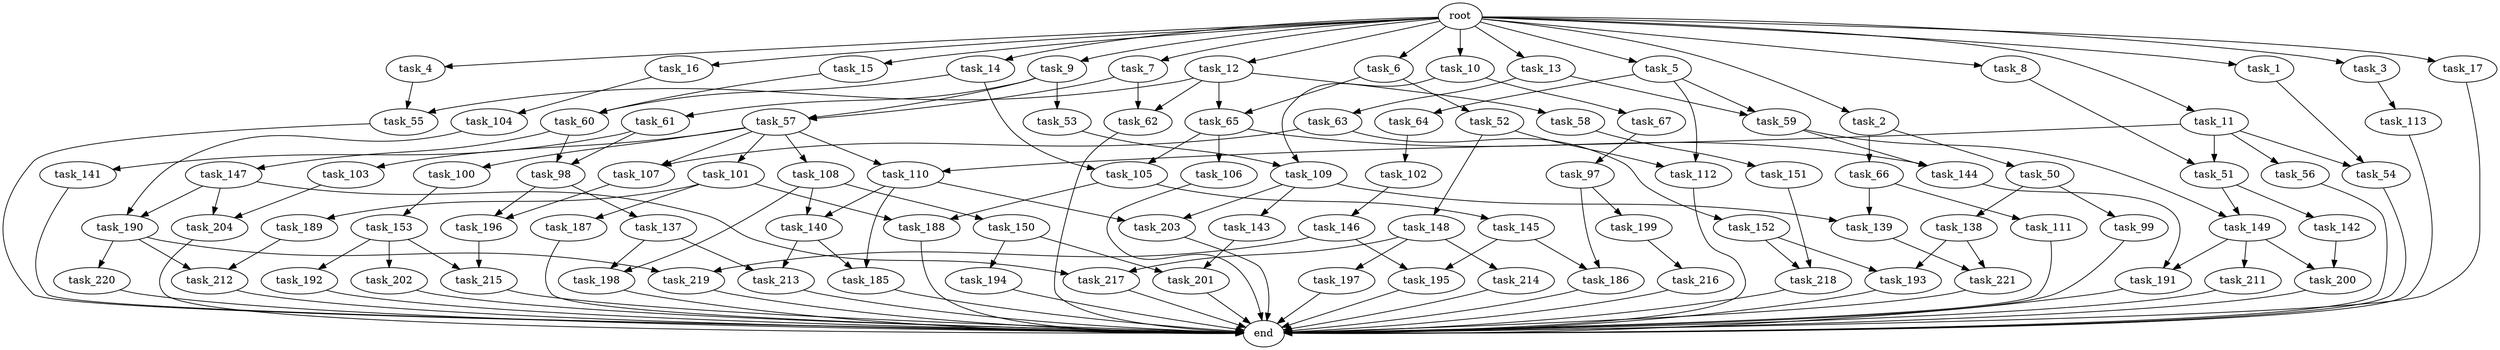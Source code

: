 digraph G {
  task_105 [size="936302870528.000000"];
  task_140 [size="1005022347264.000000"];
  task_15 [size="1024.000000"];
  task_55 [size="1554778161152.000000"];
  task_102 [size="309237645312.000000"];
  task_212 [size="635655159808.000000"];
  task_143 [size="137438953472.000000"];
  task_138 [size="695784701952.000000"];
  task_153 [size="858993459200.000000"];
  task_191 [size="274877906944.000000"];
  task_7 [size="1024.000000"];
  task_104 [size="858993459200.000000"];
  task_220 [size="420906795008.000000"];
  task_197 [size="420906795008.000000"];
  task_214 [size="420906795008.000000"];
  task_106 [size="77309411328.000000"];
  task_204 [size="1717986918400.000000"];
  task_196 [size="523986010112.000000"];
  task_67 [size="695784701952.000000"];
  task_98 [size="970662608896.000000"];
  task_9 [size="1024.000000"];
  task_56 [size="34359738368.000000"];
  task_199 [size="309237645312.000000"];
  task_50 [size="309237645312.000000"];
  task_216 [size="214748364800.000000"];
  task_112 [size="996432412672.000000"];
  task_147 [size="420906795008.000000"];
  task_185 [size="1168231104512.000000"];
  task_59 [size="446676598784.000000"];
  task_142 [size="214748364800.000000"];
  task_217 [size="1279900254208.000000"];
  task_64 [size="137438953472.000000"];
  task_198 [size="1391569403904.000000"];
  task_65 [size="730144440320.000000"];
  task_150 [size="695784701952.000000"];
  task_188 [size="1073741824000.000000"];
  task_63 [size="309237645312.000000"];
  task_58 [size="695784701952.000000"];
  task_113 [size="420906795008.000000"];
  task_190 [size="1554778161152.000000"];
  task_54 [size="68719476736.000000"];
  task_61 [size="214748364800.000000"];
  task_11 [size="1024.000000"];
  task_145 [size="858993459200.000000"];
  task_1 [size="1024.000000"];
  task_53 [size="214748364800.000000"];
  task_109 [size="773094113280.000000"];
  task_97 [size="214748364800.000000"];
  task_201 [size="618475290624.000000"];
  task_189 [size="214748364800.000000"];
  task_99 [size="695784701952.000000"];
  task_146 [size="549755813888.000000"];
  task_194 [size="309237645312.000000"];
  task_62 [size="910533066752.000000"];
  task_66 [size="309237645312.000000"];
  task_213 [size="1554778161152.000000"];
  task_52 [size="34359738368.000000"];
  task_195 [size="858993459200.000000"];
  end [size="0.000000"];
  task_144 [size="936302870528.000000"];
  task_192 [size="420906795008.000000"];
  task_4 [size="1024.000000"];
  task_60 [size="1717986918400.000000"];
  task_10 [size="1024.000000"];
  task_193 [size="111669149696.000000"];
  task_8 [size="1024.000000"];
  task_100 [size="137438953472.000000"];
  task_137 [size="309237645312.000000"];
  task_51 [size="455266533376.000000"];
  task_14 [size="1024.000000"];
  task_12 [size="1024.000000"];
  task_13 [size="1024.000000"];
  task_187 [size="214748364800.000000"];
  task_108 [size="137438953472.000000"];
  task_3 [size="1024.000000"];
  task_139 [size="214748364800.000000"];
  task_218 [size="893353197568.000000"];
  task_103 [size="137438953472.000000"];
  task_203 [size="446676598784.000000"];
  task_6 [size="1024.000000"];
  task_219 [size="730144440320.000000"];
  task_2 [size="1024.000000"];
  task_141 [size="549755813888.000000"];
  task_221 [size="111669149696.000000"];
  task_186 [size="858993459200.000000"];
  task_57 [size="429496729600.000000"];
  task_107 [size="446676598784.000000"];
  task_211 [size="137438953472.000000"];
  task_149 [size="1073741824000.000000"];
  task_17 [size="1024.000000"];
  task_202 [size="420906795008.000000"];
  task_200 [size="996432412672.000000"];
  root [size="0.000000"];
  task_148 [size="858993459200.000000"];
  task_101 [size="137438953472.000000"];
  task_16 [size="1024.000000"];
  task_152 [size="309237645312.000000"];
  task_5 [size="1024.000000"];
  task_215 [size="558345748480.000000"];
  task_110 [size="171798691840.000000"];
  task_111 [size="77309411328.000000"];
  task_151 [size="858993459200.000000"];

  task_105 -> task_145 [size="838860800.000000"];
  task_105 -> task_188 [size="838860800.000000"];
  task_140 -> task_213 [size="838860800.000000"];
  task_140 -> task_185 [size="838860800.000000"];
  task_15 -> task_60 [size="838860800.000000"];
  task_55 -> end [size="1.000000"];
  task_102 -> task_146 [size="536870912.000000"];
  task_212 -> end [size="1.000000"];
  task_143 -> task_201 [size="301989888.000000"];
  task_138 -> task_193 [size="75497472.000000"];
  task_138 -> task_221 [size="75497472.000000"];
  task_153 -> task_215 [size="411041792.000000"];
  task_153 -> task_192 [size="411041792.000000"];
  task_153 -> task_202 [size="411041792.000000"];
  task_191 -> end [size="1.000000"];
  task_7 -> task_57 [size="209715200.000000"];
  task_7 -> task_62 [size="209715200.000000"];
  task_104 -> task_190 [size="679477248.000000"];
  task_220 -> end [size="1.000000"];
  task_197 -> end [size="1.000000"];
  task_214 -> end [size="1.000000"];
  task_106 -> end [size="1.000000"];
  task_204 -> end [size="1.000000"];
  task_196 -> task_215 [size="134217728.000000"];
  task_67 -> task_97 [size="209715200.000000"];
  task_98 -> task_137 [size="301989888.000000"];
  task_98 -> task_196 [size="301989888.000000"];
  task_9 -> task_53 [size="209715200.000000"];
  task_9 -> task_57 [size="209715200.000000"];
  task_9 -> task_61 [size="209715200.000000"];
  task_56 -> end [size="1.000000"];
  task_199 -> task_216 [size="209715200.000000"];
  task_50 -> task_138 [size="679477248.000000"];
  task_50 -> task_99 [size="679477248.000000"];
  task_216 -> end [size="1.000000"];
  task_112 -> end [size="1.000000"];
  task_147 -> task_204 [size="838860800.000000"];
  task_147 -> task_217 [size="838860800.000000"];
  task_147 -> task_190 [size="838860800.000000"];
  task_185 -> end [size="1.000000"];
  task_59 -> task_144 [size="838860800.000000"];
  task_59 -> task_149 [size="838860800.000000"];
  task_142 -> task_200 [size="838860800.000000"];
  task_217 -> end [size="1.000000"];
  task_64 -> task_102 [size="301989888.000000"];
  task_198 -> end [size="1.000000"];
  task_65 -> task_144 [size="75497472.000000"];
  task_65 -> task_105 [size="75497472.000000"];
  task_65 -> task_106 [size="75497472.000000"];
  task_150 -> task_201 [size="301989888.000000"];
  task_150 -> task_194 [size="301989888.000000"];
  task_188 -> end [size="1.000000"];
  task_63 -> task_107 [size="301989888.000000"];
  task_63 -> task_152 [size="301989888.000000"];
  task_58 -> task_151 [size="838860800.000000"];
  task_113 -> end [size="1.000000"];
  task_190 -> task_212 [size="411041792.000000"];
  task_190 -> task_220 [size="411041792.000000"];
  task_190 -> task_219 [size="411041792.000000"];
  task_54 -> end [size="1.000000"];
  task_61 -> task_141 [size="536870912.000000"];
  task_61 -> task_98 [size="536870912.000000"];
  task_11 -> task_56 [size="33554432.000000"];
  task_11 -> task_51 [size="33554432.000000"];
  task_11 -> task_54 [size="33554432.000000"];
  task_11 -> task_110 [size="33554432.000000"];
  task_145 -> task_195 [size="536870912.000000"];
  task_145 -> task_186 [size="536870912.000000"];
  task_1 -> task_54 [size="33554432.000000"];
  task_53 -> task_109 [size="75497472.000000"];
  task_109 -> task_143 [size="134217728.000000"];
  task_109 -> task_203 [size="134217728.000000"];
  task_109 -> task_139 [size="134217728.000000"];
  task_97 -> task_199 [size="301989888.000000"];
  task_97 -> task_186 [size="301989888.000000"];
  task_201 -> end [size="1.000000"];
  task_189 -> task_212 [size="209715200.000000"];
  task_99 -> end [size="1.000000"];
  task_146 -> task_195 [size="301989888.000000"];
  task_146 -> task_219 [size="301989888.000000"];
  task_194 -> end [size="1.000000"];
  task_62 -> end [size="1.000000"];
  task_66 -> task_111 [size="75497472.000000"];
  task_66 -> task_139 [size="75497472.000000"];
  task_213 -> end [size="1.000000"];
  task_52 -> task_112 [size="838860800.000000"];
  task_52 -> task_148 [size="838860800.000000"];
  task_195 -> end [size="1.000000"];
  task_144 -> task_191 [size="134217728.000000"];
  task_192 -> end [size="1.000000"];
  task_4 -> task_55 [size="838860800.000000"];
  task_60 -> task_147 [size="411041792.000000"];
  task_60 -> task_98 [size="411041792.000000"];
  task_10 -> task_109 [size="679477248.000000"];
  task_10 -> task_67 [size="679477248.000000"];
  task_193 -> end [size="1.000000"];
  task_8 -> task_51 [size="411041792.000000"];
  task_100 -> task_153 [size="838860800.000000"];
  task_137 -> task_213 [size="679477248.000000"];
  task_137 -> task_198 [size="679477248.000000"];
  task_51 -> task_149 [size="209715200.000000"];
  task_51 -> task_142 [size="209715200.000000"];
  task_14 -> task_60 [size="838860800.000000"];
  task_14 -> task_105 [size="838860800.000000"];
  task_12 -> task_58 [size="679477248.000000"];
  task_12 -> task_65 [size="679477248.000000"];
  task_12 -> task_55 [size="679477248.000000"];
  task_12 -> task_62 [size="679477248.000000"];
  task_13 -> task_63 [size="301989888.000000"];
  task_13 -> task_59 [size="301989888.000000"];
  task_187 -> end [size="1.000000"];
  task_108 -> task_140 [size="679477248.000000"];
  task_108 -> task_150 [size="679477248.000000"];
  task_108 -> task_198 [size="679477248.000000"];
  task_3 -> task_113 [size="411041792.000000"];
  task_139 -> task_221 [size="33554432.000000"];
  task_218 -> end [size="1.000000"];
  task_103 -> task_204 [size="838860800.000000"];
  task_203 -> end [size="1.000000"];
  task_6 -> task_65 [size="33554432.000000"];
  task_6 -> task_52 [size="33554432.000000"];
  task_219 -> end [size="1.000000"];
  task_2 -> task_66 [size="301989888.000000"];
  task_2 -> task_50 [size="301989888.000000"];
  task_141 -> end [size="1.000000"];
  task_221 -> end [size="1.000000"];
  task_186 -> end [size="1.000000"];
  task_57 -> task_108 [size="134217728.000000"];
  task_57 -> task_101 [size="134217728.000000"];
  task_57 -> task_100 [size="134217728.000000"];
  task_57 -> task_110 [size="134217728.000000"];
  task_57 -> task_103 [size="134217728.000000"];
  task_57 -> task_107 [size="134217728.000000"];
  task_107 -> task_196 [size="209715200.000000"];
  task_211 -> end [size="1.000000"];
  task_149 -> task_200 [size="134217728.000000"];
  task_149 -> task_191 [size="134217728.000000"];
  task_149 -> task_211 [size="134217728.000000"];
  task_17 -> end [size="1.000000"];
  task_202 -> end [size="1.000000"];
  task_200 -> end [size="1.000000"];
  root -> task_13 [size="1.000000"];
  root -> task_17 [size="1.000000"];
  root -> task_3 [size="1.000000"];
  root -> task_4 [size="1.000000"];
  root -> task_11 [size="1.000000"];
  root -> task_15 [size="1.000000"];
  root -> task_10 [size="1.000000"];
  root -> task_6 [size="1.000000"];
  root -> task_9 [size="1.000000"];
  root -> task_8 [size="1.000000"];
  root -> task_2 [size="1.000000"];
  root -> task_1 [size="1.000000"];
  root -> task_5 [size="1.000000"];
  root -> task_7 [size="1.000000"];
  root -> task_16 [size="1.000000"];
  root -> task_14 [size="1.000000"];
  root -> task_12 [size="1.000000"];
  task_148 -> task_217 [size="411041792.000000"];
  task_148 -> task_214 [size="411041792.000000"];
  task_148 -> task_197 [size="411041792.000000"];
  task_101 -> task_189 [size="209715200.000000"];
  task_101 -> task_187 [size="209715200.000000"];
  task_101 -> task_188 [size="209715200.000000"];
  task_16 -> task_104 [size="838860800.000000"];
  task_152 -> task_193 [size="33554432.000000"];
  task_152 -> task_218 [size="33554432.000000"];
  task_5 -> task_112 [size="134217728.000000"];
  task_5 -> task_59 [size="134217728.000000"];
  task_5 -> task_64 [size="134217728.000000"];
  task_215 -> end [size="1.000000"];
  task_110 -> task_140 [size="301989888.000000"];
  task_110 -> task_185 [size="301989888.000000"];
  task_110 -> task_203 [size="301989888.000000"];
  task_111 -> end [size="1.000000"];
  task_151 -> task_218 [size="838860800.000000"];
}
